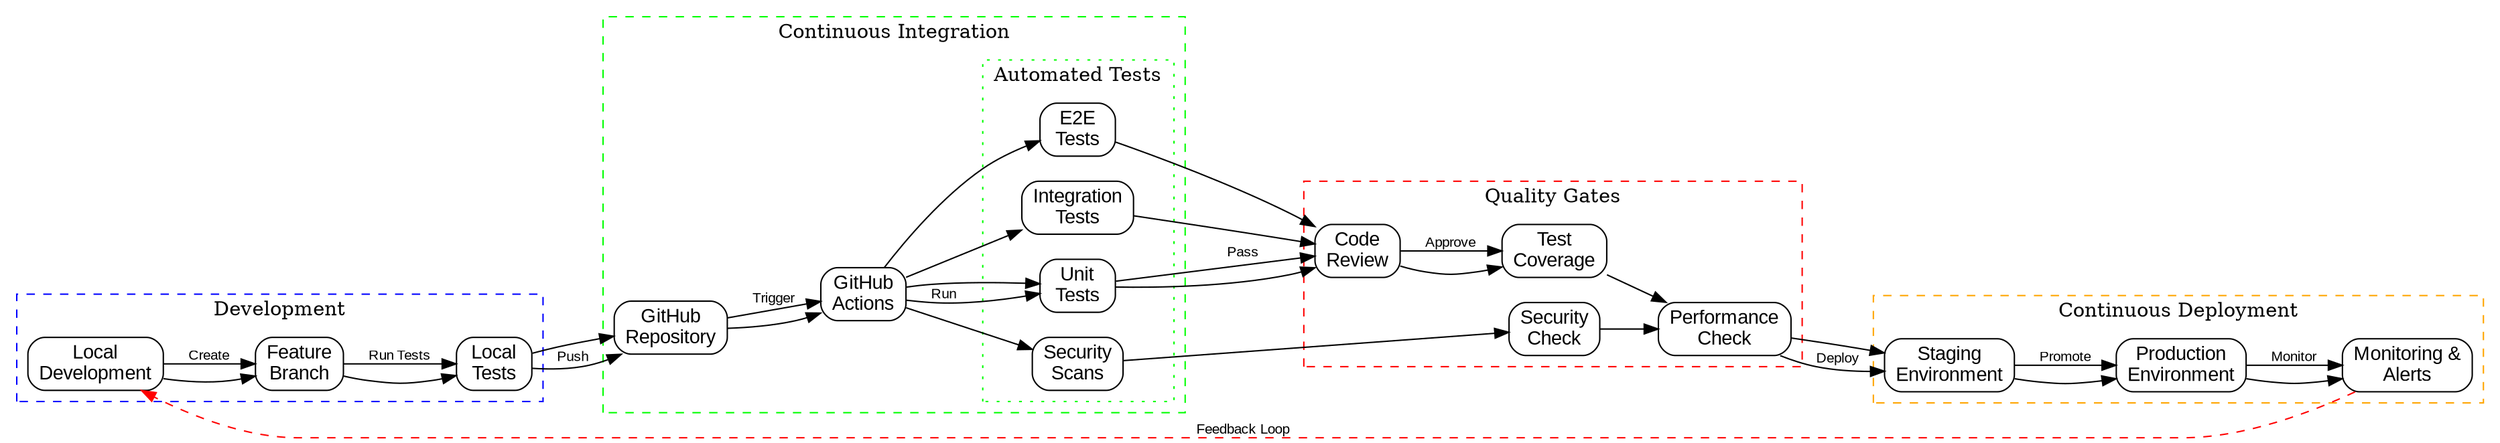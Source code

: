 digraph G {
    rankdir=LR;
    node [shape=box, style=rounded, fontname="Arial"];
    edge [fontname="Arial"];

    subgraph cluster_development {
        label="Development";
        style=dashed;
        color=blue;
        
        dev [label="Local\nDevelopment"];
        feature [label="Feature\nBranch"];
        tests_local [label="Local\nTests"];
    }

    subgraph cluster_ci {
        label="Continuous Integration";
        style=dashed;
        color=green;
        
        github [label="GitHub\nRepository"];
        actions [label="GitHub\nActions"];
        
        subgraph cluster_tests {
            label="Automated Tests";
            style=dotted;
            
            unit [label="Unit\nTests"];
            integration [label="Integration\nTests"];
            e2e [label="E2E\nTests"];
            security [label="Security\nScans"];
        }
    }

    subgraph cluster_cd {
        label="Continuous Deployment";
        style=dashed;
        color=orange;
        
        staging [label="Staging\nEnvironment"];
        prod [label="Production\nEnvironment"];
        monitoring [label="Monitoring &\nAlerts"];
    }

    subgraph cluster_quality {
        label="Quality Gates";
        style=dashed;
        color=red;
        
        code_review [label="Code\nReview"];
        coverage [label="Test\nCoverage"];
        security_check [label="Security\nCheck"];
        performance [label="Performance\nCheck"];
    }

    # Development Flow
    dev -> feature;
    feature -> tests_local;
    tests_local -> github;

    # CI Flow
    github -> actions;
    actions -> unit;
    actions -> integration;
    actions -> e2e;
    actions -> security;

    # Quality Gates
    unit -> code_review;
    integration -> code_review;
    e2e -> code_review;
    security -> security_check;
    
    code_review -> coverage;
    coverage -> performance;
    security_check -> performance;

    # CD Flow
    performance -> staging;
    staging -> prod;
    prod -> monitoring;

    # Add process labels
    edge [fontsize=10];
    dev -> feature [label="Create"];
    feature -> tests_local [label="Run Tests"];
    tests_local -> github [label="Push"];
    github -> actions [label="Trigger"];
    actions -> unit [label="Run"];
    unit -> code_review [label="Pass"];
    code_review -> coverage [label="Approve"];
    performance -> staging [label="Deploy"];
    staging -> prod [label="Promote"];
    prod -> monitoring [label="Monitor"];

    # Add status feedback
    edge [color=red, style=dashed];
    monitoring -> dev [label="Feedback Loop"];
}
